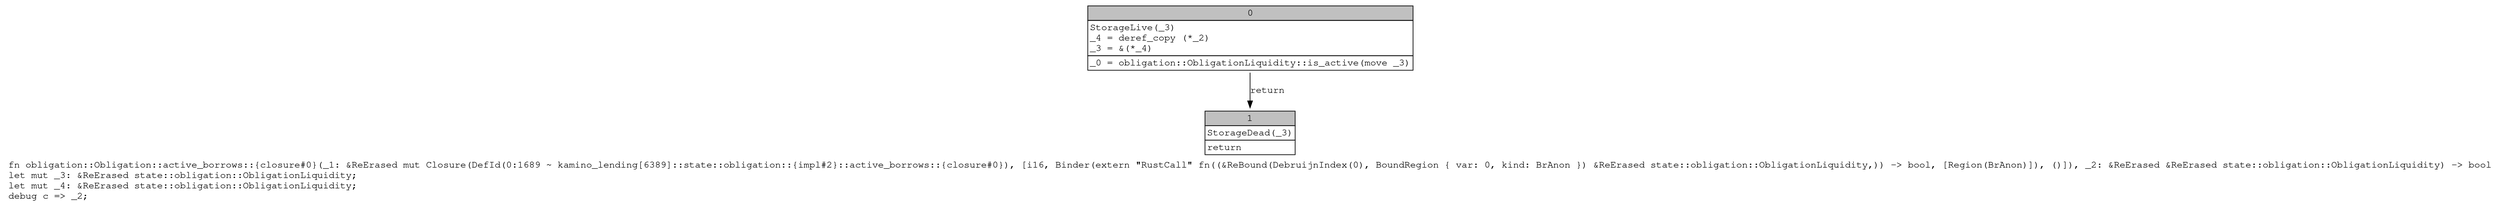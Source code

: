 digraph Mir_0_1689 {
    graph [fontname="Courier, monospace"];
    node [fontname="Courier, monospace"];
    edge [fontname="Courier, monospace"];
    label=<fn obligation::Obligation::active_borrows::{closure#0}(_1: &amp;ReErased mut Closure(DefId(0:1689 ~ kamino_lending[6389]::state::obligation::{impl#2}::active_borrows::{closure#0}), [i16, Binder(extern &quot;RustCall&quot; fn((&amp;ReBound(DebruijnIndex(0), BoundRegion { var: 0, kind: BrAnon }) &amp;ReErased state::obligation::ObligationLiquidity,)) -&gt; bool, [Region(BrAnon)]), ()]), _2: &amp;ReErased &amp;ReErased state::obligation::ObligationLiquidity) -&gt; bool<br align="left"/>let mut _3: &amp;ReErased state::obligation::ObligationLiquidity;<br align="left"/>let mut _4: &amp;ReErased state::obligation::ObligationLiquidity;<br align="left"/>debug c =&gt; _2;<br align="left"/>>;
    bb0__0_1689 [shape="none", label=<<table border="0" cellborder="1" cellspacing="0"><tr><td bgcolor="gray" align="center" colspan="1">0</td></tr><tr><td align="left" balign="left">StorageLive(_3)<br/>_4 = deref_copy (*_2)<br/>_3 = &amp;(*_4)<br/></td></tr><tr><td align="left">_0 = obligation::ObligationLiquidity::is_active(move _3)</td></tr></table>>];
    bb1__0_1689 [shape="none", label=<<table border="0" cellborder="1" cellspacing="0"><tr><td bgcolor="gray" align="center" colspan="1">1</td></tr><tr><td align="left" balign="left">StorageDead(_3)<br/></td></tr><tr><td align="left">return</td></tr></table>>];
    bb0__0_1689 -> bb1__0_1689 [label="return"];
}
